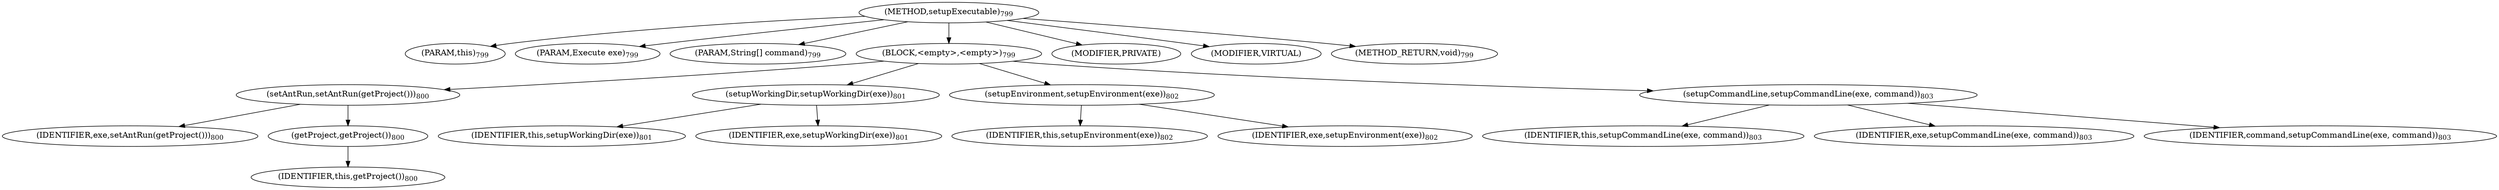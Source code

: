 digraph "setupExecutable" {  
"1744" [label = <(METHOD,setupExecutable)<SUB>799</SUB>> ]
"127" [label = <(PARAM,this)<SUB>799</SUB>> ]
"1745" [label = <(PARAM,Execute exe)<SUB>799</SUB>> ]
"1746" [label = <(PARAM,String[] command)<SUB>799</SUB>> ]
"1747" [label = <(BLOCK,&lt;empty&gt;,&lt;empty&gt;)<SUB>799</SUB>> ]
"1748" [label = <(setAntRun,setAntRun(getProject()))<SUB>800</SUB>> ]
"1749" [label = <(IDENTIFIER,exe,setAntRun(getProject()))<SUB>800</SUB>> ]
"1750" [label = <(getProject,getProject())<SUB>800</SUB>> ]
"126" [label = <(IDENTIFIER,this,getProject())<SUB>800</SUB>> ]
"1751" [label = <(setupWorkingDir,setupWorkingDir(exe))<SUB>801</SUB>> ]
"128" [label = <(IDENTIFIER,this,setupWorkingDir(exe))<SUB>801</SUB>> ]
"1752" [label = <(IDENTIFIER,exe,setupWorkingDir(exe))<SUB>801</SUB>> ]
"1753" [label = <(setupEnvironment,setupEnvironment(exe))<SUB>802</SUB>> ]
"129" [label = <(IDENTIFIER,this,setupEnvironment(exe))<SUB>802</SUB>> ]
"1754" [label = <(IDENTIFIER,exe,setupEnvironment(exe))<SUB>802</SUB>> ]
"1755" [label = <(setupCommandLine,setupCommandLine(exe, command))<SUB>803</SUB>> ]
"130" [label = <(IDENTIFIER,this,setupCommandLine(exe, command))<SUB>803</SUB>> ]
"1756" [label = <(IDENTIFIER,exe,setupCommandLine(exe, command))<SUB>803</SUB>> ]
"1757" [label = <(IDENTIFIER,command,setupCommandLine(exe, command))<SUB>803</SUB>> ]
"1758" [label = <(MODIFIER,PRIVATE)> ]
"1759" [label = <(MODIFIER,VIRTUAL)> ]
"1760" [label = <(METHOD_RETURN,void)<SUB>799</SUB>> ]
  "1744" -> "127" 
  "1744" -> "1745" 
  "1744" -> "1746" 
  "1744" -> "1747" 
  "1744" -> "1758" 
  "1744" -> "1759" 
  "1744" -> "1760" 
  "1747" -> "1748" 
  "1747" -> "1751" 
  "1747" -> "1753" 
  "1747" -> "1755" 
  "1748" -> "1749" 
  "1748" -> "1750" 
  "1750" -> "126" 
  "1751" -> "128" 
  "1751" -> "1752" 
  "1753" -> "129" 
  "1753" -> "1754" 
  "1755" -> "130" 
  "1755" -> "1756" 
  "1755" -> "1757" 
}

